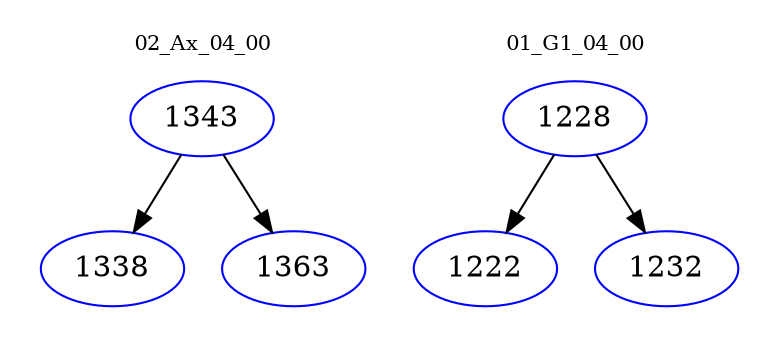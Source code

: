 digraph{
subgraph cluster_0 {
color = white
label = "02_Ax_04_00";
fontsize=10;
T0_1343 [label="1343", color="blue"]
T0_1343 -> T0_1338 [color="black"]
T0_1338 [label="1338", color="blue"]
T0_1343 -> T0_1363 [color="black"]
T0_1363 [label="1363", color="blue"]
}
subgraph cluster_1 {
color = white
label = "01_G1_04_00";
fontsize=10;
T1_1228 [label="1228", color="blue"]
T1_1228 -> T1_1222 [color="black"]
T1_1222 [label="1222", color="blue"]
T1_1228 -> T1_1232 [color="black"]
T1_1232 [label="1232", color="blue"]
}
}
